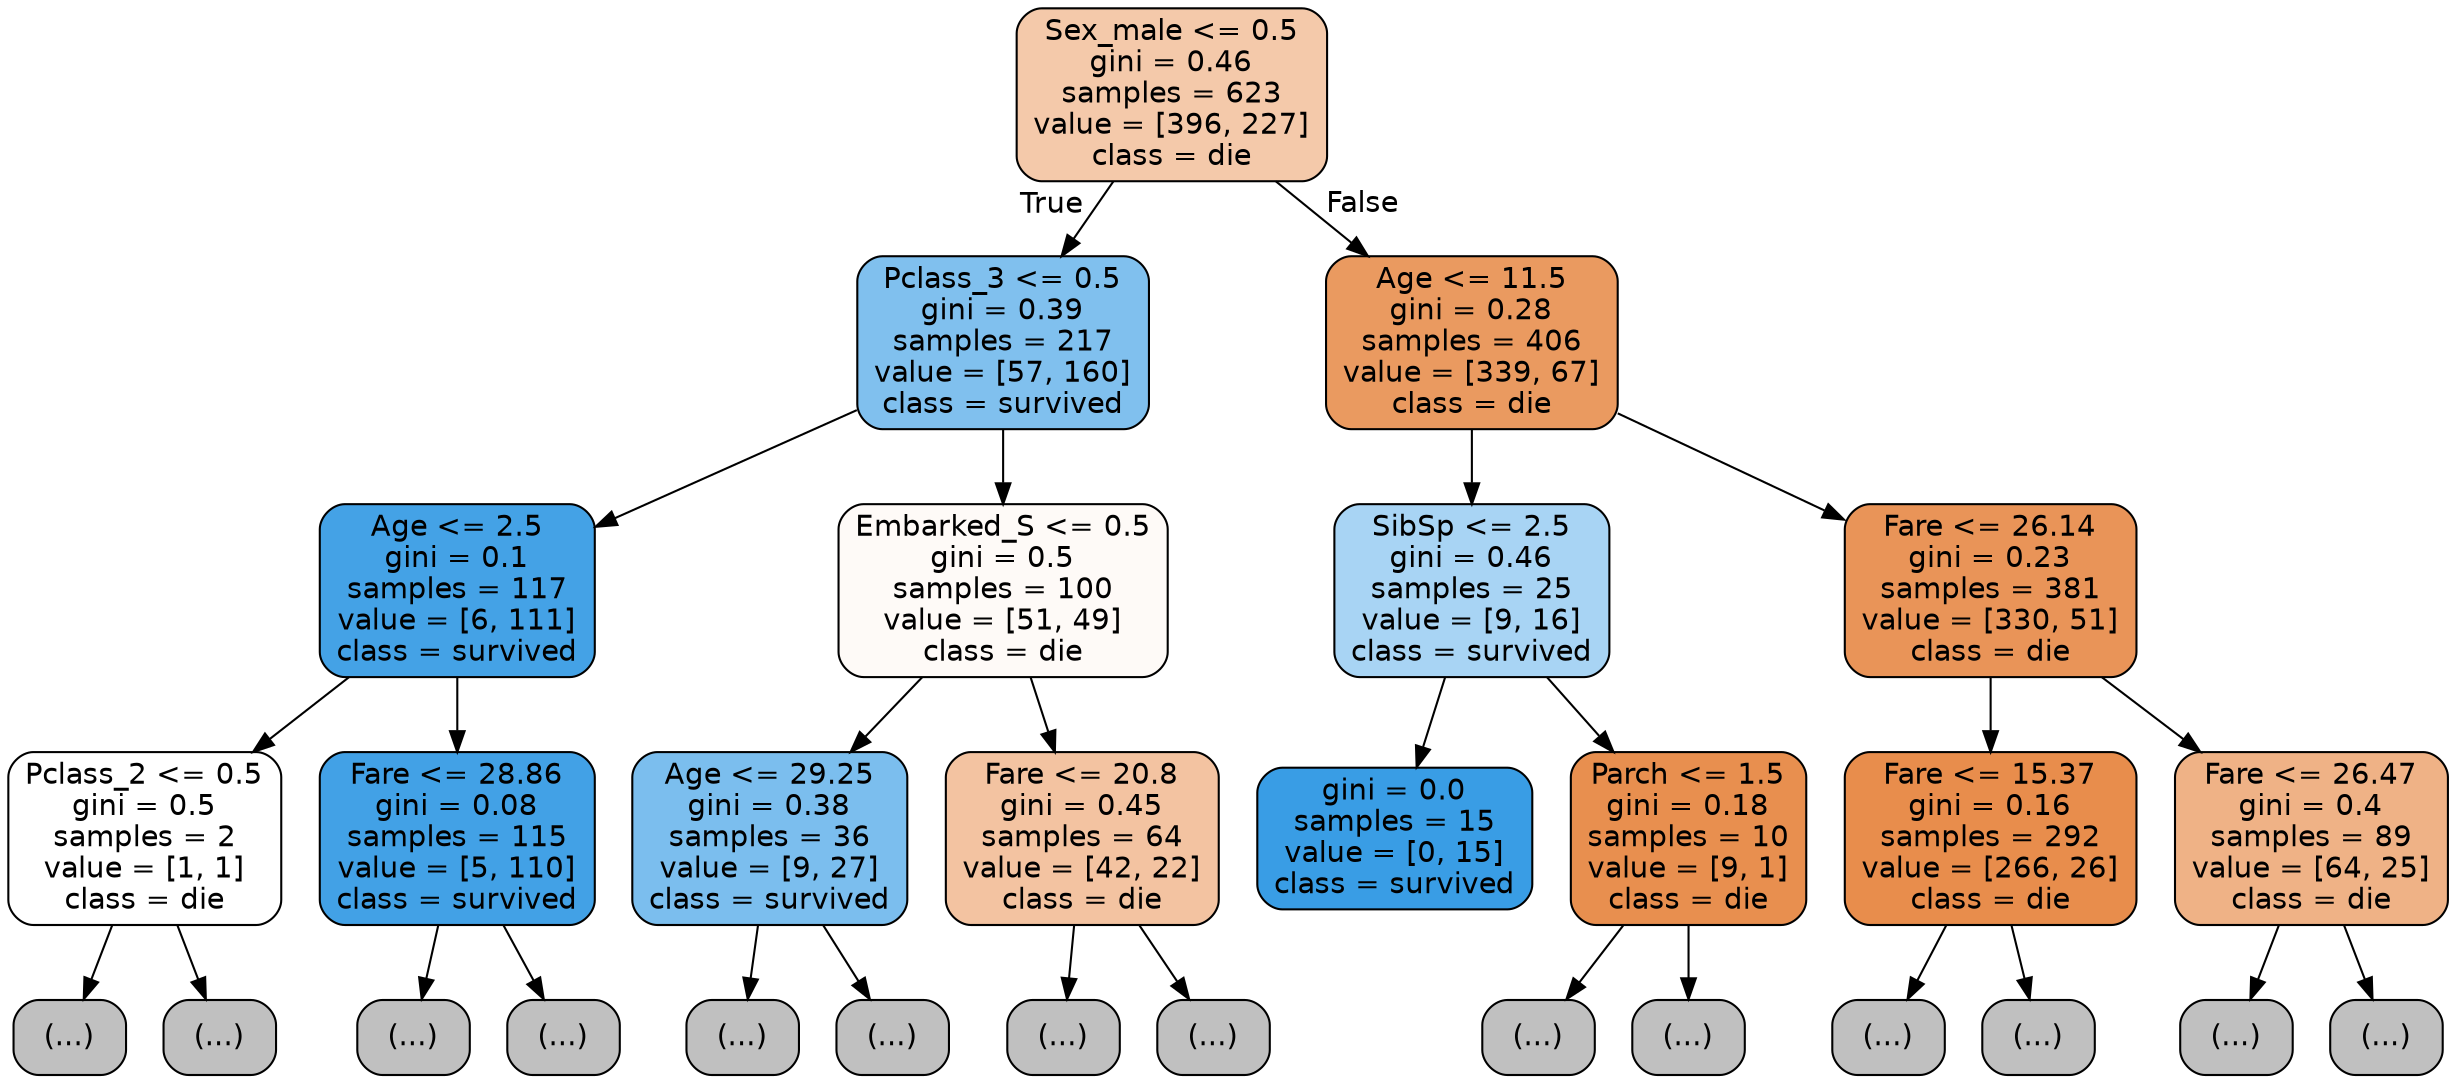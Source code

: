 digraph Tree {
node [shape=box, style="filled, rounded", color="black", fontname="helvetica"] ;
edge [fontname="helvetica"] ;
0 [label="Sex_male <= 0.5\ngini = 0.46\nsamples = 623\nvalue = [396, 227]\nclass = die", fillcolor="#f4c9aa"] ;
1 [label="Pclass_3 <= 0.5\ngini = 0.39\nsamples = 217\nvalue = [57, 160]\nclass = survived", fillcolor="#80c0ee"] ;
0 -> 1 [labeldistance=2.5, labelangle=45, headlabel="True"] ;
2 [label="Age <= 2.5\ngini = 0.1\nsamples = 117\nvalue = [6, 111]\nclass = survived", fillcolor="#44a2e6"] ;
1 -> 2 ;
3 [label="Pclass_2 <= 0.5\ngini = 0.5\nsamples = 2\nvalue = [1, 1]\nclass = die", fillcolor="#ffffff"] ;
2 -> 3 ;
4 [label="(...)", fillcolor="#C0C0C0"] ;
3 -> 4 ;
5 [label="(...)", fillcolor="#C0C0C0"] ;
3 -> 5 ;
6 [label="Fare <= 28.86\ngini = 0.08\nsamples = 115\nvalue = [5, 110]\nclass = survived", fillcolor="#42a1e6"] ;
2 -> 6 ;
7 [label="(...)", fillcolor="#C0C0C0"] ;
6 -> 7 ;
10 [label="(...)", fillcolor="#C0C0C0"] ;
6 -> 10 ;
11 [label="Embarked_S <= 0.5\ngini = 0.5\nsamples = 100\nvalue = [51, 49]\nclass = die", fillcolor="#fefaf7"] ;
1 -> 11 ;
12 [label="Age <= 29.25\ngini = 0.38\nsamples = 36\nvalue = [9, 27]\nclass = survived", fillcolor="#7bbeee"] ;
11 -> 12 ;
13 [label="(...)", fillcolor="#C0C0C0"] ;
12 -> 13 ;
16 [label="(...)", fillcolor="#C0C0C0"] ;
12 -> 16 ;
17 [label="Fare <= 20.8\ngini = 0.45\nsamples = 64\nvalue = [42, 22]\nclass = die", fillcolor="#f3c3a1"] ;
11 -> 17 ;
18 [label="(...)", fillcolor="#C0C0C0"] ;
17 -> 18 ;
21 [label="(...)", fillcolor="#C0C0C0"] ;
17 -> 21 ;
24 [label="Age <= 11.5\ngini = 0.28\nsamples = 406\nvalue = [339, 67]\nclass = die", fillcolor="#ea9a60"] ;
0 -> 24 [labeldistance=2.5, labelangle=-45, headlabel="False"] ;
25 [label="SibSp <= 2.5\ngini = 0.46\nsamples = 25\nvalue = [9, 16]\nclass = survived", fillcolor="#a8d4f4"] ;
24 -> 25 ;
26 [label="gini = 0.0\nsamples = 15\nvalue = [0, 15]\nclass = survived", fillcolor="#399de5"] ;
25 -> 26 ;
27 [label="Parch <= 1.5\ngini = 0.18\nsamples = 10\nvalue = [9, 1]\nclass = die", fillcolor="#e88f4f"] ;
25 -> 27 ;
28 [label="(...)", fillcolor="#C0C0C0"] ;
27 -> 28 ;
29 [label="(...)", fillcolor="#C0C0C0"] ;
27 -> 29 ;
32 [label="Fare <= 26.14\ngini = 0.23\nsamples = 381\nvalue = [330, 51]\nclass = die", fillcolor="#e99458"] ;
24 -> 32 ;
33 [label="Fare <= 15.37\ngini = 0.16\nsamples = 292\nvalue = [266, 26]\nclass = die", fillcolor="#e88d4c"] ;
32 -> 33 ;
34 [label="(...)", fillcolor="#C0C0C0"] ;
33 -> 34 ;
37 [label="(...)", fillcolor="#C0C0C0"] ;
33 -> 37 ;
38 [label="Fare <= 26.47\ngini = 0.4\nsamples = 89\nvalue = [64, 25]\nclass = die", fillcolor="#efb286"] ;
32 -> 38 ;
39 [label="(...)", fillcolor="#C0C0C0"] ;
38 -> 39 ;
40 [label="(...)", fillcolor="#C0C0C0"] ;
38 -> 40 ;
}